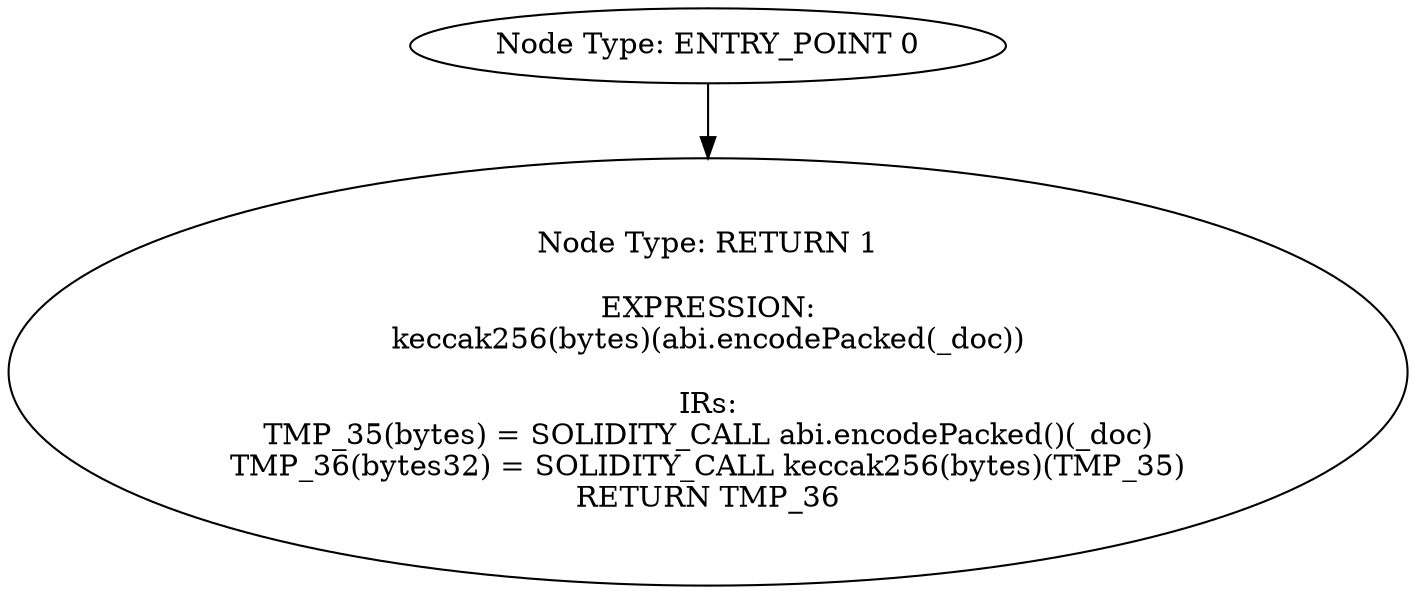 digraph{
0[label="Node Type: ENTRY_POINT 0
"];
0->1;
1[label="Node Type: RETURN 1

EXPRESSION:
keccak256(bytes)(abi.encodePacked(_doc))

IRs:
TMP_35(bytes) = SOLIDITY_CALL abi.encodePacked()(_doc)
TMP_36(bytes32) = SOLIDITY_CALL keccak256(bytes)(TMP_35)
RETURN TMP_36"];
}
